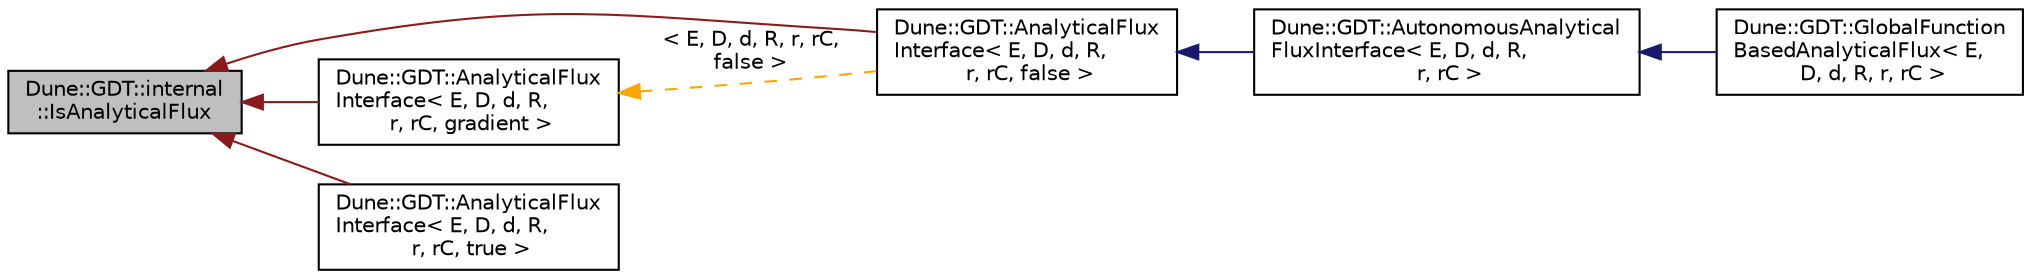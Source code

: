 digraph "Dune::GDT::internal::IsAnalyticalFlux"
{
  edge [fontname="Helvetica",fontsize="10",labelfontname="Helvetica",labelfontsize="10"];
  node [fontname="Helvetica",fontsize="10",shape=record];
  rankdir="LR";
  Node1 [label="Dune::GDT::internal\l::IsAnalyticalFlux",height=0.2,width=0.4,color="black", fillcolor="grey75", style="filled", fontcolor="black"];
  Node1 -> Node2 [dir="back",color="firebrick4",fontsize="10",style="solid",fontname="Helvetica"];
  Node2 [label="Dune::GDT::AnalyticalFlux\lInterface\< E, D, d, R,\l r, rC, false \>",height=0.2,width=0.4,color="black", fillcolor="white", style="filled",URL="$a00022.html"];
  Node2 -> Node3 [dir="back",color="midnightblue",fontsize="10",style="solid",fontname="Helvetica"];
  Node3 [label="Dune::GDT::AutonomousAnalytical\lFluxInterface\< E, D, d, R,\l r, rC \>",height=0.2,width=0.4,color="black", fillcolor="white", style="filled",URL="$a00024.html"];
  Node3 -> Node4 [dir="back",color="midnightblue",fontsize="10",style="solid",fontname="Helvetica"];
  Node4 [label="Dune::GDT::GlobalFunction\lBasedAnalyticalFlux\< E,\l D, d, R, r, rC \>",height=0.2,width=0.4,color="black", fillcolor="white", style="filled",URL="$a00148.html"];
  Node1 -> Node5 [dir="back",color="firebrick4",fontsize="10",style="solid",fontname="Helvetica"];
  Node5 [label="Dune::GDT::AnalyticalFlux\lInterface\< E, D, d, R,\l r, rC, gradient \>",height=0.2,width=0.4,color="black", fillcolor="white", style="filled",URL="$a00022.html"];
  Node5 -> Node2 [dir="back",color="orange",fontsize="10",style="dashed",label=" \< E, D, d, R, r, rC,\l false \>" ,fontname="Helvetica"];
  Node1 -> Node6 [dir="back",color="firebrick4",fontsize="10",style="solid",fontname="Helvetica"];
  Node6 [label="Dune::GDT::AnalyticalFlux\lInterface\< E, D, d, R,\l r, rC, true \>",height=0.2,width=0.4,color="black", fillcolor="white", style="filled",URL="$a00023.html"];
}
